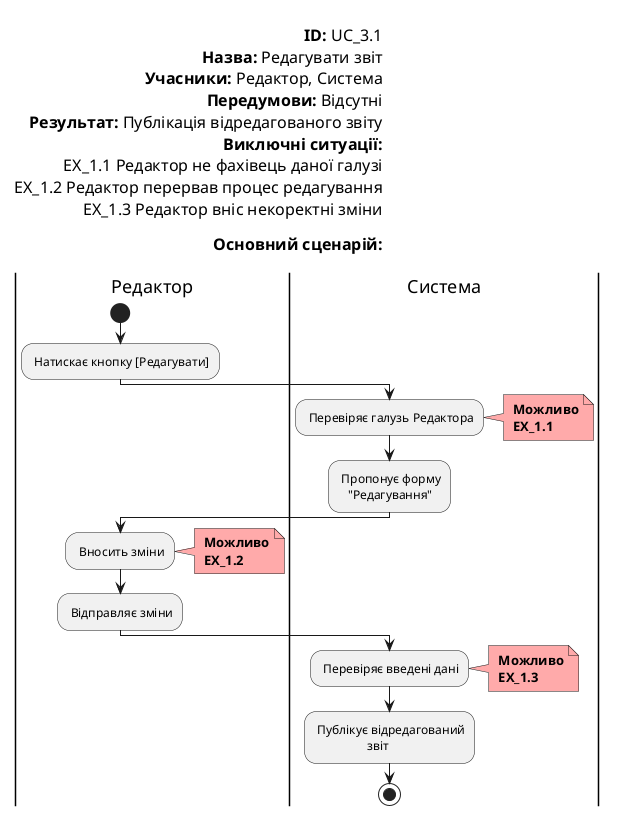 @startuml
left header
        
        <font color=000 size=16><b>ID:</b> UC_3.1
        <font color=000 size=16><b>Назва:</b> Редагувати звіт
        <font color=000 size=16><b>Учасники:</b> Редактор, Система
        <font color=000 size=16><b>Передумови:</b> Відсутні
        <font color=000 size=16><b>Результат:</b> Публікація відредагованого звіту
        <font color=000 size=16><b>Виключні ситуації:</b>
        <font color=000 size=16> EX_1.1 Редактор не фахівець даної галузі
        <font color=000 size=16> EX_1.2 Редактор перервав процес редагування
        <font color=000 size=16> EX_1.3 Редактор вніс некоректні зміни
        
        <font color=000 size=16><b>Основний сценарій:</b>
        
    end header

    |Редактор|
        start
        : Натискає кнопку [Редагувати];
    |Система|
        : Перевіряє галузь Редактора;
        note right #ffaaaa
        <b> Можливо
        <b> EX_1.1
        end note

        : Пропонує форму 
           "Редагування";
    |Редактор|    
        : Вносить зміни;
        note right #ffaaaa
        <b> Можливо
        <b> EX_1.2
        end note
        
        : Відправляє зміни;
    |Система|
        : Перевіряє введені дані;
        note right #ffaaaa
        <b> Можливо
        <b> EX_1.3
        end note

        : Публікує відредагований
                         звіт;

        stop;
@enduml
